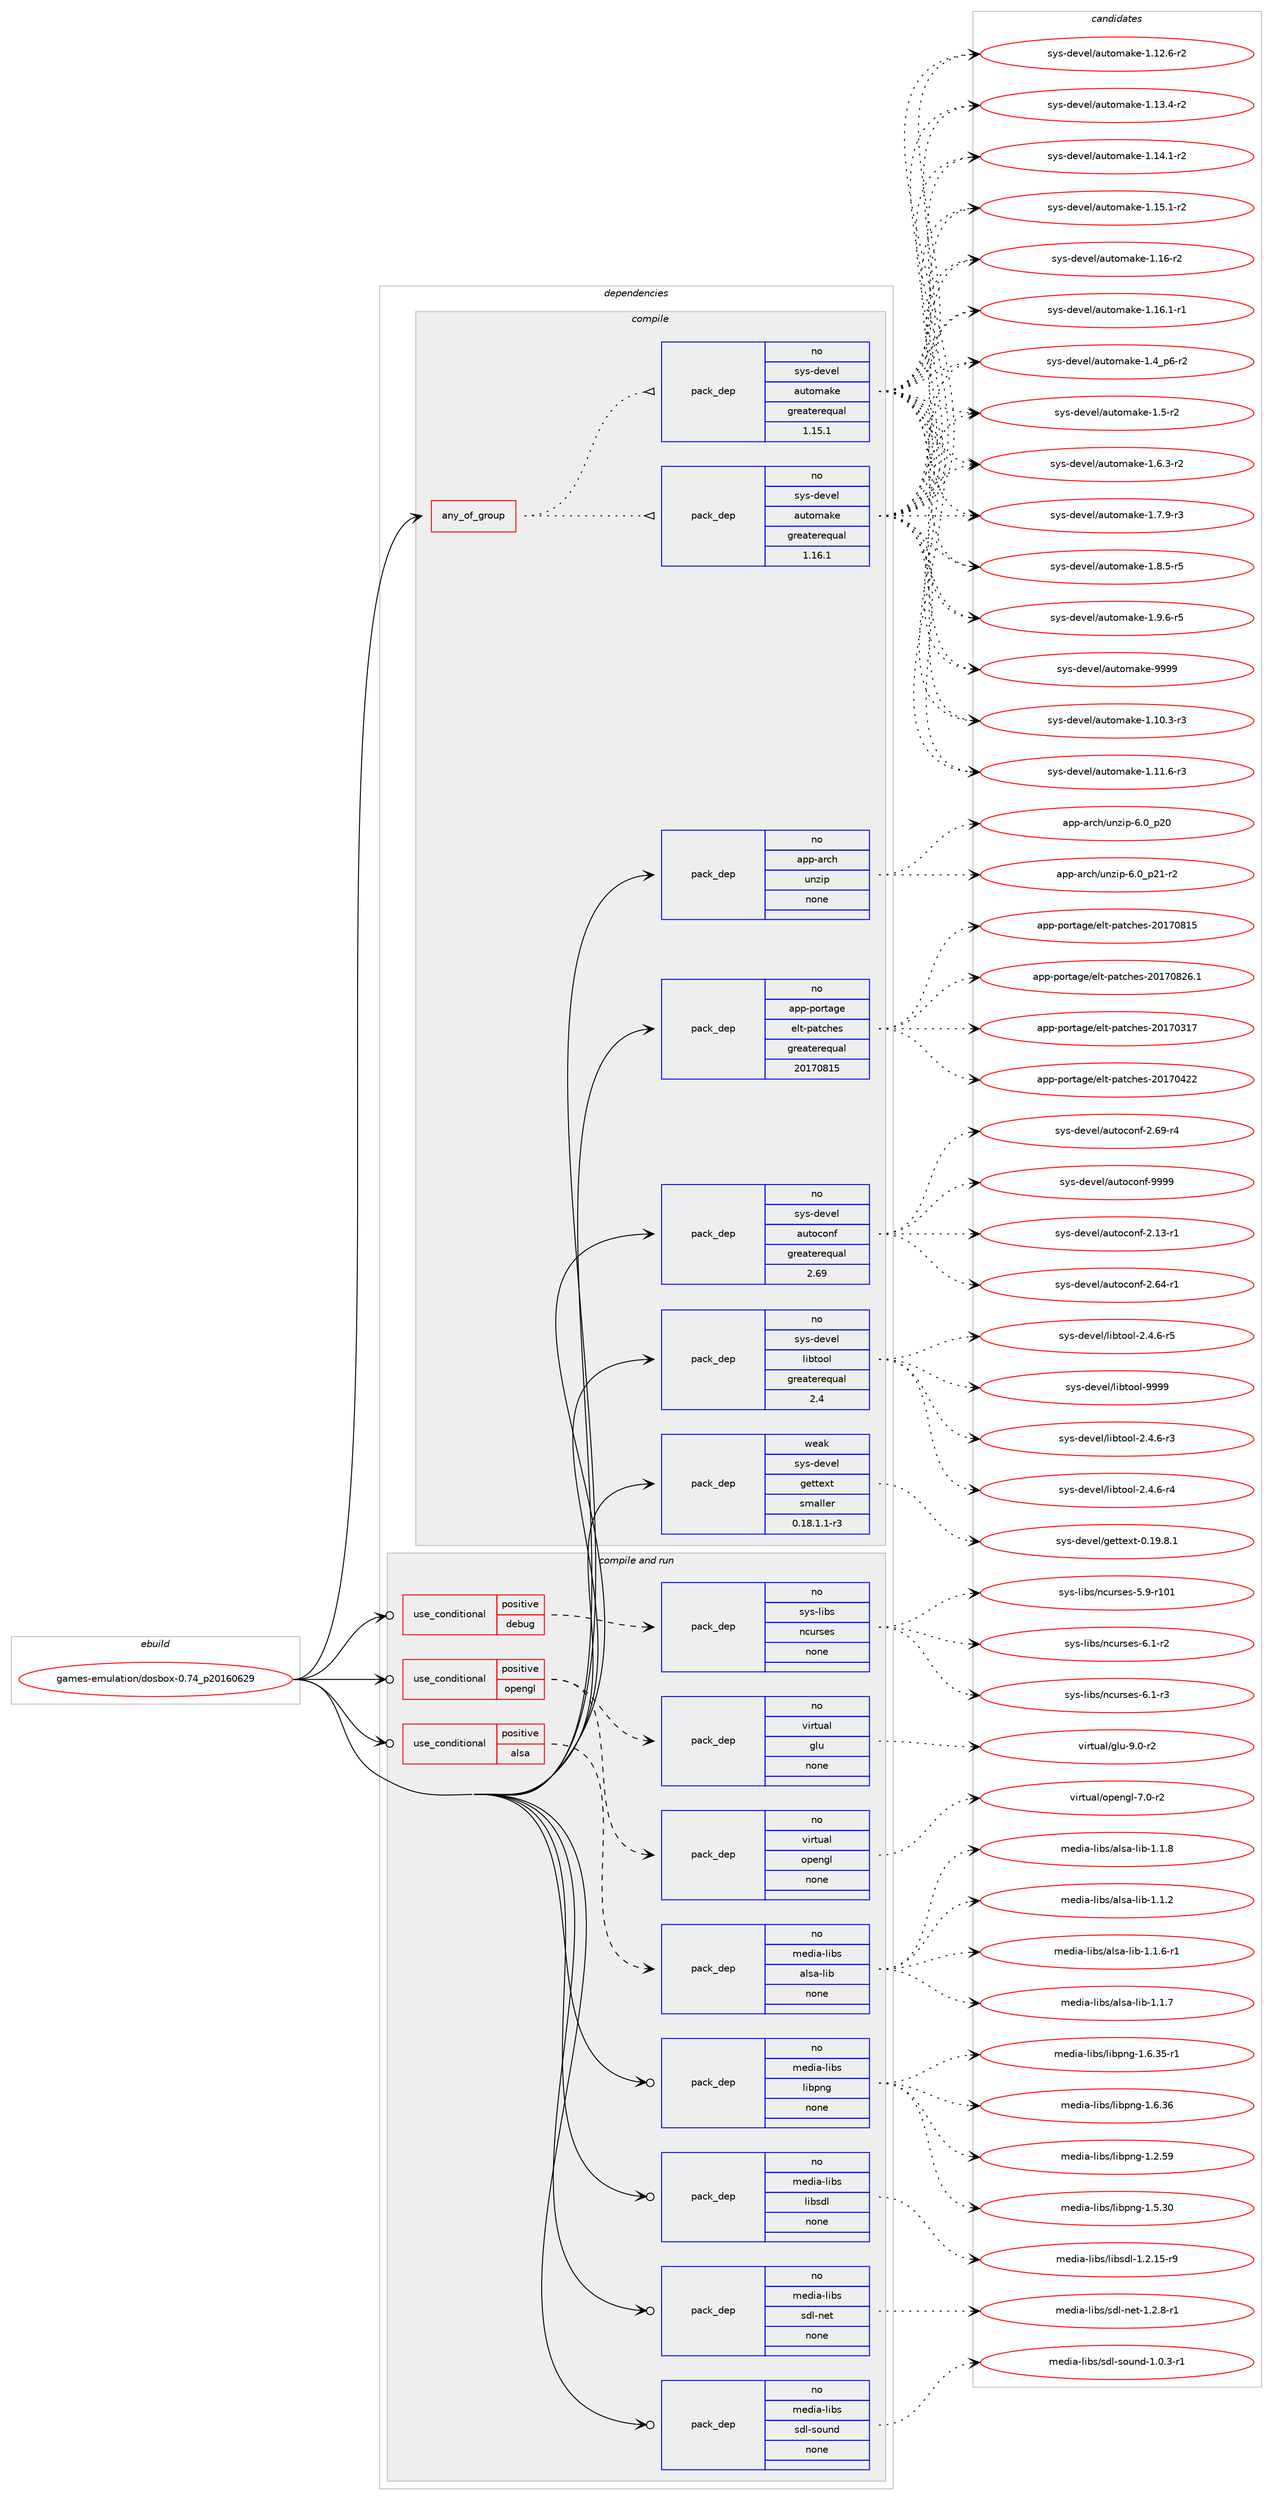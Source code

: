 digraph prolog {

# *************
# Graph options
# *************

newrank=true;
concentrate=true;
compound=true;
graph [rankdir=LR,fontname=Helvetica,fontsize=10,ranksep=1.5];#, ranksep=2.5, nodesep=0.2];
edge  [arrowhead=vee];
node  [fontname=Helvetica,fontsize=10];

# **********
# The ebuild
# **********

subgraph cluster_leftcol {
color=gray;
rank=same;
label=<<i>ebuild</i>>;
id [label="games-emulation/dosbox-0.74_p20160629", color=red, width=4, href="../games-emulation/dosbox-0.74_p20160629.svg"];
}

# ****************
# The dependencies
# ****************

subgraph cluster_midcol {
color=gray;
label=<<i>dependencies</i>>;
subgraph cluster_compile {
fillcolor="#eeeeee";
style=filled;
label=<<i>compile</i>>;
subgraph any23245 {
dependency1555676 [label=<<TABLE BORDER="0" CELLBORDER="1" CELLSPACING="0" CELLPADDING="4"><TR><TD CELLPADDING="10">any_of_group</TD></TR></TABLE>>, shape=none, color=red];subgraph pack1105603 {
dependency1555677 [label=<<TABLE BORDER="0" CELLBORDER="1" CELLSPACING="0" CELLPADDING="4" WIDTH="220"><TR><TD ROWSPAN="6" CELLPADDING="30">pack_dep</TD></TR><TR><TD WIDTH="110">no</TD></TR><TR><TD>sys-devel</TD></TR><TR><TD>automake</TD></TR><TR><TD>greaterequal</TD></TR><TR><TD>1.16.1</TD></TR></TABLE>>, shape=none, color=blue];
}
dependency1555676:e -> dependency1555677:w [weight=20,style="dotted",arrowhead="oinv"];
subgraph pack1105604 {
dependency1555678 [label=<<TABLE BORDER="0" CELLBORDER="1" CELLSPACING="0" CELLPADDING="4" WIDTH="220"><TR><TD ROWSPAN="6" CELLPADDING="30">pack_dep</TD></TR><TR><TD WIDTH="110">no</TD></TR><TR><TD>sys-devel</TD></TR><TR><TD>automake</TD></TR><TR><TD>greaterequal</TD></TR><TR><TD>1.15.1</TD></TR></TABLE>>, shape=none, color=blue];
}
dependency1555676:e -> dependency1555678:w [weight=20,style="dotted",arrowhead="oinv"];
}
id:e -> dependency1555676:w [weight=20,style="solid",arrowhead="vee"];
subgraph pack1105605 {
dependency1555679 [label=<<TABLE BORDER="0" CELLBORDER="1" CELLSPACING="0" CELLPADDING="4" WIDTH="220"><TR><TD ROWSPAN="6" CELLPADDING="30">pack_dep</TD></TR><TR><TD WIDTH="110">no</TD></TR><TR><TD>app-arch</TD></TR><TR><TD>unzip</TD></TR><TR><TD>none</TD></TR><TR><TD></TD></TR></TABLE>>, shape=none, color=blue];
}
id:e -> dependency1555679:w [weight=20,style="solid",arrowhead="vee"];
subgraph pack1105606 {
dependency1555680 [label=<<TABLE BORDER="0" CELLBORDER="1" CELLSPACING="0" CELLPADDING="4" WIDTH="220"><TR><TD ROWSPAN="6" CELLPADDING="30">pack_dep</TD></TR><TR><TD WIDTH="110">no</TD></TR><TR><TD>app-portage</TD></TR><TR><TD>elt-patches</TD></TR><TR><TD>greaterequal</TD></TR><TR><TD>20170815</TD></TR></TABLE>>, shape=none, color=blue];
}
id:e -> dependency1555680:w [weight=20,style="solid",arrowhead="vee"];
subgraph pack1105607 {
dependency1555681 [label=<<TABLE BORDER="0" CELLBORDER="1" CELLSPACING="0" CELLPADDING="4" WIDTH="220"><TR><TD ROWSPAN="6" CELLPADDING="30">pack_dep</TD></TR><TR><TD WIDTH="110">no</TD></TR><TR><TD>sys-devel</TD></TR><TR><TD>autoconf</TD></TR><TR><TD>greaterequal</TD></TR><TR><TD>2.69</TD></TR></TABLE>>, shape=none, color=blue];
}
id:e -> dependency1555681:w [weight=20,style="solid",arrowhead="vee"];
subgraph pack1105608 {
dependency1555682 [label=<<TABLE BORDER="0" CELLBORDER="1" CELLSPACING="0" CELLPADDING="4" WIDTH="220"><TR><TD ROWSPAN="6" CELLPADDING="30">pack_dep</TD></TR><TR><TD WIDTH="110">no</TD></TR><TR><TD>sys-devel</TD></TR><TR><TD>libtool</TD></TR><TR><TD>greaterequal</TD></TR><TR><TD>2.4</TD></TR></TABLE>>, shape=none, color=blue];
}
id:e -> dependency1555682:w [weight=20,style="solid",arrowhead="vee"];
subgraph pack1105609 {
dependency1555683 [label=<<TABLE BORDER="0" CELLBORDER="1" CELLSPACING="0" CELLPADDING="4" WIDTH="220"><TR><TD ROWSPAN="6" CELLPADDING="30">pack_dep</TD></TR><TR><TD WIDTH="110">weak</TD></TR><TR><TD>sys-devel</TD></TR><TR><TD>gettext</TD></TR><TR><TD>smaller</TD></TR><TR><TD>0.18.1.1-r3</TD></TR></TABLE>>, shape=none, color=blue];
}
id:e -> dependency1555683:w [weight=20,style="solid",arrowhead="vee"];
}
subgraph cluster_compileandrun {
fillcolor="#eeeeee";
style=filled;
label=<<i>compile and run</i>>;
subgraph cond426235 {
dependency1555684 [label=<<TABLE BORDER="0" CELLBORDER="1" CELLSPACING="0" CELLPADDING="4"><TR><TD ROWSPAN="3" CELLPADDING="10">use_conditional</TD></TR><TR><TD>positive</TD></TR><TR><TD>alsa</TD></TR></TABLE>>, shape=none, color=red];
subgraph pack1105610 {
dependency1555685 [label=<<TABLE BORDER="0" CELLBORDER="1" CELLSPACING="0" CELLPADDING="4" WIDTH="220"><TR><TD ROWSPAN="6" CELLPADDING="30">pack_dep</TD></TR><TR><TD WIDTH="110">no</TD></TR><TR><TD>media-libs</TD></TR><TR><TD>alsa-lib</TD></TR><TR><TD>none</TD></TR><TR><TD></TD></TR></TABLE>>, shape=none, color=blue];
}
dependency1555684:e -> dependency1555685:w [weight=20,style="dashed",arrowhead="vee"];
}
id:e -> dependency1555684:w [weight=20,style="solid",arrowhead="odotvee"];
subgraph cond426236 {
dependency1555686 [label=<<TABLE BORDER="0" CELLBORDER="1" CELLSPACING="0" CELLPADDING="4"><TR><TD ROWSPAN="3" CELLPADDING="10">use_conditional</TD></TR><TR><TD>positive</TD></TR><TR><TD>debug</TD></TR></TABLE>>, shape=none, color=red];
subgraph pack1105611 {
dependency1555687 [label=<<TABLE BORDER="0" CELLBORDER="1" CELLSPACING="0" CELLPADDING="4" WIDTH="220"><TR><TD ROWSPAN="6" CELLPADDING="30">pack_dep</TD></TR><TR><TD WIDTH="110">no</TD></TR><TR><TD>sys-libs</TD></TR><TR><TD>ncurses</TD></TR><TR><TD>none</TD></TR><TR><TD></TD></TR></TABLE>>, shape=none, color=blue];
}
dependency1555686:e -> dependency1555687:w [weight=20,style="dashed",arrowhead="vee"];
}
id:e -> dependency1555686:w [weight=20,style="solid",arrowhead="odotvee"];
subgraph cond426237 {
dependency1555688 [label=<<TABLE BORDER="0" CELLBORDER="1" CELLSPACING="0" CELLPADDING="4"><TR><TD ROWSPAN="3" CELLPADDING="10">use_conditional</TD></TR><TR><TD>positive</TD></TR><TR><TD>opengl</TD></TR></TABLE>>, shape=none, color=red];
subgraph pack1105612 {
dependency1555689 [label=<<TABLE BORDER="0" CELLBORDER="1" CELLSPACING="0" CELLPADDING="4" WIDTH="220"><TR><TD ROWSPAN="6" CELLPADDING="30">pack_dep</TD></TR><TR><TD WIDTH="110">no</TD></TR><TR><TD>virtual</TD></TR><TR><TD>glu</TD></TR><TR><TD>none</TD></TR><TR><TD></TD></TR></TABLE>>, shape=none, color=blue];
}
dependency1555688:e -> dependency1555689:w [weight=20,style="dashed",arrowhead="vee"];
subgraph pack1105613 {
dependency1555690 [label=<<TABLE BORDER="0" CELLBORDER="1" CELLSPACING="0" CELLPADDING="4" WIDTH="220"><TR><TD ROWSPAN="6" CELLPADDING="30">pack_dep</TD></TR><TR><TD WIDTH="110">no</TD></TR><TR><TD>virtual</TD></TR><TR><TD>opengl</TD></TR><TR><TD>none</TD></TR><TR><TD></TD></TR></TABLE>>, shape=none, color=blue];
}
dependency1555688:e -> dependency1555690:w [weight=20,style="dashed",arrowhead="vee"];
}
id:e -> dependency1555688:w [weight=20,style="solid",arrowhead="odotvee"];
subgraph pack1105614 {
dependency1555691 [label=<<TABLE BORDER="0" CELLBORDER="1" CELLSPACING="0" CELLPADDING="4" WIDTH="220"><TR><TD ROWSPAN="6" CELLPADDING="30">pack_dep</TD></TR><TR><TD WIDTH="110">no</TD></TR><TR><TD>media-libs</TD></TR><TR><TD>libpng</TD></TR><TR><TD>none</TD></TR><TR><TD></TD></TR></TABLE>>, shape=none, color=blue];
}
id:e -> dependency1555691:w [weight=20,style="solid",arrowhead="odotvee"];
subgraph pack1105615 {
dependency1555692 [label=<<TABLE BORDER="0" CELLBORDER="1" CELLSPACING="0" CELLPADDING="4" WIDTH="220"><TR><TD ROWSPAN="6" CELLPADDING="30">pack_dep</TD></TR><TR><TD WIDTH="110">no</TD></TR><TR><TD>media-libs</TD></TR><TR><TD>libsdl</TD></TR><TR><TD>none</TD></TR><TR><TD></TD></TR></TABLE>>, shape=none, color=blue];
}
id:e -> dependency1555692:w [weight=20,style="solid",arrowhead="odotvee"];
subgraph pack1105616 {
dependency1555693 [label=<<TABLE BORDER="0" CELLBORDER="1" CELLSPACING="0" CELLPADDING="4" WIDTH="220"><TR><TD ROWSPAN="6" CELLPADDING="30">pack_dep</TD></TR><TR><TD WIDTH="110">no</TD></TR><TR><TD>media-libs</TD></TR><TR><TD>sdl-net</TD></TR><TR><TD>none</TD></TR><TR><TD></TD></TR></TABLE>>, shape=none, color=blue];
}
id:e -> dependency1555693:w [weight=20,style="solid",arrowhead="odotvee"];
subgraph pack1105617 {
dependency1555694 [label=<<TABLE BORDER="0" CELLBORDER="1" CELLSPACING="0" CELLPADDING="4" WIDTH="220"><TR><TD ROWSPAN="6" CELLPADDING="30">pack_dep</TD></TR><TR><TD WIDTH="110">no</TD></TR><TR><TD>media-libs</TD></TR><TR><TD>sdl-sound</TD></TR><TR><TD>none</TD></TR><TR><TD></TD></TR></TABLE>>, shape=none, color=blue];
}
id:e -> dependency1555694:w [weight=20,style="solid",arrowhead="odotvee"];
}
subgraph cluster_run {
fillcolor="#eeeeee";
style=filled;
label=<<i>run</i>>;
}
}

# **************
# The candidates
# **************

subgraph cluster_choices {
rank=same;
color=gray;
label=<<i>candidates</i>>;

subgraph choice1105603 {
color=black;
nodesep=1;
choice11512111545100101118101108479711711611110997107101454946494846514511451 [label="sys-devel/automake-1.10.3-r3", color=red, width=4,href="../sys-devel/automake-1.10.3-r3.svg"];
choice11512111545100101118101108479711711611110997107101454946494946544511451 [label="sys-devel/automake-1.11.6-r3", color=red, width=4,href="../sys-devel/automake-1.11.6-r3.svg"];
choice11512111545100101118101108479711711611110997107101454946495046544511450 [label="sys-devel/automake-1.12.6-r2", color=red, width=4,href="../sys-devel/automake-1.12.6-r2.svg"];
choice11512111545100101118101108479711711611110997107101454946495146524511450 [label="sys-devel/automake-1.13.4-r2", color=red, width=4,href="../sys-devel/automake-1.13.4-r2.svg"];
choice11512111545100101118101108479711711611110997107101454946495246494511450 [label="sys-devel/automake-1.14.1-r2", color=red, width=4,href="../sys-devel/automake-1.14.1-r2.svg"];
choice11512111545100101118101108479711711611110997107101454946495346494511450 [label="sys-devel/automake-1.15.1-r2", color=red, width=4,href="../sys-devel/automake-1.15.1-r2.svg"];
choice1151211154510010111810110847971171161111099710710145494649544511450 [label="sys-devel/automake-1.16-r2", color=red, width=4,href="../sys-devel/automake-1.16-r2.svg"];
choice11512111545100101118101108479711711611110997107101454946495446494511449 [label="sys-devel/automake-1.16.1-r1", color=red, width=4,href="../sys-devel/automake-1.16.1-r1.svg"];
choice115121115451001011181011084797117116111109971071014549465295112544511450 [label="sys-devel/automake-1.4_p6-r2", color=red, width=4,href="../sys-devel/automake-1.4_p6-r2.svg"];
choice11512111545100101118101108479711711611110997107101454946534511450 [label="sys-devel/automake-1.5-r2", color=red, width=4,href="../sys-devel/automake-1.5-r2.svg"];
choice115121115451001011181011084797117116111109971071014549465446514511450 [label="sys-devel/automake-1.6.3-r2", color=red, width=4,href="../sys-devel/automake-1.6.3-r2.svg"];
choice115121115451001011181011084797117116111109971071014549465546574511451 [label="sys-devel/automake-1.7.9-r3", color=red, width=4,href="../sys-devel/automake-1.7.9-r3.svg"];
choice115121115451001011181011084797117116111109971071014549465646534511453 [label="sys-devel/automake-1.8.5-r5", color=red, width=4,href="../sys-devel/automake-1.8.5-r5.svg"];
choice115121115451001011181011084797117116111109971071014549465746544511453 [label="sys-devel/automake-1.9.6-r5", color=red, width=4,href="../sys-devel/automake-1.9.6-r5.svg"];
choice115121115451001011181011084797117116111109971071014557575757 [label="sys-devel/automake-9999", color=red, width=4,href="../sys-devel/automake-9999.svg"];
dependency1555677:e -> choice11512111545100101118101108479711711611110997107101454946494846514511451:w [style=dotted,weight="100"];
dependency1555677:e -> choice11512111545100101118101108479711711611110997107101454946494946544511451:w [style=dotted,weight="100"];
dependency1555677:e -> choice11512111545100101118101108479711711611110997107101454946495046544511450:w [style=dotted,weight="100"];
dependency1555677:e -> choice11512111545100101118101108479711711611110997107101454946495146524511450:w [style=dotted,weight="100"];
dependency1555677:e -> choice11512111545100101118101108479711711611110997107101454946495246494511450:w [style=dotted,weight="100"];
dependency1555677:e -> choice11512111545100101118101108479711711611110997107101454946495346494511450:w [style=dotted,weight="100"];
dependency1555677:e -> choice1151211154510010111810110847971171161111099710710145494649544511450:w [style=dotted,weight="100"];
dependency1555677:e -> choice11512111545100101118101108479711711611110997107101454946495446494511449:w [style=dotted,weight="100"];
dependency1555677:e -> choice115121115451001011181011084797117116111109971071014549465295112544511450:w [style=dotted,weight="100"];
dependency1555677:e -> choice11512111545100101118101108479711711611110997107101454946534511450:w [style=dotted,weight="100"];
dependency1555677:e -> choice115121115451001011181011084797117116111109971071014549465446514511450:w [style=dotted,weight="100"];
dependency1555677:e -> choice115121115451001011181011084797117116111109971071014549465546574511451:w [style=dotted,weight="100"];
dependency1555677:e -> choice115121115451001011181011084797117116111109971071014549465646534511453:w [style=dotted,weight="100"];
dependency1555677:e -> choice115121115451001011181011084797117116111109971071014549465746544511453:w [style=dotted,weight="100"];
dependency1555677:e -> choice115121115451001011181011084797117116111109971071014557575757:w [style=dotted,weight="100"];
}
subgraph choice1105604 {
color=black;
nodesep=1;
choice11512111545100101118101108479711711611110997107101454946494846514511451 [label="sys-devel/automake-1.10.3-r3", color=red, width=4,href="../sys-devel/automake-1.10.3-r3.svg"];
choice11512111545100101118101108479711711611110997107101454946494946544511451 [label="sys-devel/automake-1.11.6-r3", color=red, width=4,href="../sys-devel/automake-1.11.6-r3.svg"];
choice11512111545100101118101108479711711611110997107101454946495046544511450 [label="sys-devel/automake-1.12.6-r2", color=red, width=4,href="../sys-devel/automake-1.12.6-r2.svg"];
choice11512111545100101118101108479711711611110997107101454946495146524511450 [label="sys-devel/automake-1.13.4-r2", color=red, width=4,href="../sys-devel/automake-1.13.4-r2.svg"];
choice11512111545100101118101108479711711611110997107101454946495246494511450 [label="sys-devel/automake-1.14.1-r2", color=red, width=4,href="../sys-devel/automake-1.14.1-r2.svg"];
choice11512111545100101118101108479711711611110997107101454946495346494511450 [label="sys-devel/automake-1.15.1-r2", color=red, width=4,href="../sys-devel/automake-1.15.1-r2.svg"];
choice1151211154510010111810110847971171161111099710710145494649544511450 [label="sys-devel/automake-1.16-r2", color=red, width=4,href="../sys-devel/automake-1.16-r2.svg"];
choice11512111545100101118101108479711711611110997107101454946495446494511449 [label="sys-devel/automake-1.16.1-r1", color=red, width=4,href="../sys-devel/automake-1.16.1-r1.svg"];
choice115121115451001011181011084797117116111109971071014549465295112544511450 [label="sys-devel/automake-1.4_p6-r2", color=red, width=4,href="../sys-devel/automake-1.4_p6-r2.svg"];
choice11512111545100101118101108479711711611110997107101454946534511450 [label="sys-devel/automake-1.5-r2", color=red, width=4,href="../sys-devel/automake-1.5-r2.svg"];
choice115121115451001011181011084797117116111109971071014549465446514511450 [label="sys-devel/automake-1.6.3-r2", color=red, width=4,href="../sys-devel/automake-1.6.3-r2.svg"];
choice115121115451001011181011084797117116111109971071014549465546574511451 [label="sys-devel/automake-1.7.9-r3", color=red, width=4,href="../sys-devel/automake-1.7.9-r3.svg"];
choice115121115451001011181011084797117116111109971071014549465646534511453 [label="sys-devel/automake-1.8.5-r5", color=red, width=4,href="../sys-devel/automake-1.8.5-r5.svg"];
choice115121115451001011181011084797117116111109971071014549465746544511453 [label="sys-devel/automake-1.9.6-r5", color=red, width=4,href="../sys-devel/automake-1.9.6-r5.svg"];
choice115121115451001011181011084797117116111109971071014557575757 [label="sys-devel/automake-9999", color=red, width=4,href="../sys-devel/automake-9999.svg"];
dependency1555678:e -> choice11512111545100101118101108479711711611110997107101454946494846514511451:w [style=dotted,weight="100"];
dependency1555678:e -> choice11512111545100101118101108479711711611110997107101454946494946544511451:w [style=dotted,weight="100"];
dependency1555678:e -> choice11512111545100101118101108479711711611110997107101454946495046544511450:w [style=dotted,weight="100"];
dependency1555678:e -> choice11512111545100101118101108479711711611110997107101454946495146524511450:w [style=dotted,weight="100"];
dependency1555678:e -> choice11512111545100101118101108479711711611110997107101454946495246494511450:w [style=dotted,weight="100"];
dependency1555678:e -> choice11512111545100101118101108479711711611110997107101454946495346494511450:w [style=dotted,weight="100"];
dependency1555678:e -> choice1151211154510010111810110847971171161111099710710145494649544511450:w [style=dotted,weight="100"];
dependency1555678:e -> choice11512111545100101118101108479711711611110997107101454946495446494511449:w [style=dotted,weight="100"];
dependency1555678:e -> choice115121115451001011181011084797117116111109971071014549465295112544511450:w [style=dotted,weight="100"];
dependency1555678:e -> choice11512111545100101118101108479711711611110997107101454946534511450:w [style=dotted,weight="100"];
dependency1555678:e -> choice115121115451001011181011084797117116111109971071014549465446514511450:w [style=dotted,weight="100"];
dependency1555678:e -> choice115121115451001011181011084797117116111109971071014549465546574511451:w [style=dotted,weight="100"];
dependency1555678:e -> choice115121115451001011181011084797117116111109971071014549465646534511453:w [style=dotted,weight="100"];
dependency1555678:e -> choice115121115451001011181011084797117116111109971071014549465746544511453:w [style=dotted,weight="100"];
dependency1555678:e -> choice115121115451001011181011084797117116111109971071014557575757:w [style=dotted,weight="100"];
}
subgraph choice1105605 {
color=black;
nodesep=1;
choice971121124597114991044711711012210511245544648951125048 [label="app-arch/unzip-6.0_p20", color=red, width=4,href="../app-arch/unzip-6.0_p20.svg"];
choice9711211245971149910447117110122105112455446489511250494511450 [label="app-arch/unzip-6.0_p21-r2", color=red, width=4,href="../app-arch/unzip-6.0_p21-r2.svg"];
dependency1555679:e -> choice971121124597114991044711711012210511245544648951125048:w [style=dotted,weight="100"];
dependency1555679:e -> choice9711211245971149910447117110122105112455446489511250494511450:w [style=dotted,weight="100"];
}
subgraph choice1105606 {
color=black;
nodesep=1;
choice97112112451121111141169710310147101108116451129711699104101115455048495548514955 [label="app-portage/elt-patches-20170317", color=red, width=4,href="../app-portage/elt-patches-20170317.svg"];
choice97112112451121111141169710310147101108116451129711699104101115455048495548525050 [label="app-portage/elt-patches-20170422", color=red, width=4,href="../app-portage/elt-patches-20170422.svg"];
choice97112112451121111141169710310147101108116451129711699104101115455048495548564953 [label="app-portage/elt-patches-20170815", color=red, width=4,href="../app-portage/elt-patches-20170815.svg"];
choice971121124511211111411697103101471011081164511297116991041011154550484955485650544649 [label="app-portage/elt-patches-20170826.1", color=red, width=4,href="../app-portage/elt-patches-20170826.1.svg"];
dependency1555680:e -> choice97112112451121111141169710310147101108116451129711699104101115455048495548514955:w [style=dotted,weight="100"];
dependency1555680:e -> choice97112112451121111141169710310147101108116451129711699104101115455048495548525050:w [style=dotted,weight="100"];
dependency1555680:e -> choice97112112451121111141169710310147101108116451129711699104101115455048495548564953:w [style=dotted,weight="100"];
dependency1555680:e -> choice971121124511211111411697103101471011081164511297116991041011154550484955485650544649:w [style=dotted,weight="100"];
}
subgraph choice1105607 {
color=black;
nodesep=1;
choice1151211154510010111810110847971171161119911111010245504649514511449 [label="sys-devel/autoconf-2.13-r1", color=red, width=4,href="../sys-devel/autoconf-2.13-r1.svg"];
choice1151211154510010111810110847971171161119911111010245504654524511449 [label="sys-devel/autoconf-2.64-r1", color=red, width=4,href="../sys-devel/autoconf-2.64-r1.svg"];
choice1151211154510010111810110847971171161119911111010245504654574511452 [label="sys-devel/autoconf-2.69-r4", color=red, width=4,href="../sys-devel/autoconf-2.69-r4.svg"];
choice115121115451001011181011084797117116111991111101024557575757 [label="sys-devel/autoconf-9999", color=red, width=4,href="../sys-devel/autoconf-9999.svg"];
dependency1555681:e -> choice1151211154510010111810110847971171161119911111010245504649514511449:w [style=dotted,weight="100"];
dependency1555681:e -> choice1151211154510010111810110847971171161119911111010245504654524511449:w [style=dotted,weight="100"];
dependency1555681:e -> choice1151211154510010111810110847971171161119911111010245504654574511452:w [style=dotted,weight="100"];
dependency1555681:e -> choice115121115451001011181011084797117116111991111101024557575757:w [style=dotted,weight="100"];
}
subgraph choice1105608 {
color=black;
nodesep=1;
choice1151211154510010111810110847108105981161111111084550465246544511451 [label="sys-devel/libtool-2.4.6-r3", color=red, width=4,href="../sys-devel/libtool-2.4.6-r3.svg"];
choice1151211154510010111810110847108105981161111111084550465246544511452 [label="sys-devel/libtool-2.4.6-r4", color=red, width=4,href="../sys-devel/libtool-2.4.6-r4.svg"];
choice1151211154510010111810110847108105981161111111084550465246544511453 [label="sys-devel/libtool-2.4.6-r5", color=red, width=4,href="../sys-devel/libtool-2.4.6-r5.svg"];
choice1151211154510010111810110847108105981161111111084557575757 [label="sys-devel/libtool-9999", color=red, width=4,href="../sys-devel/libtool-9999.svg"];
dependency1555682:e -> choice1151211154510010111810110847108105981161111111084550465246544511451:w [style=dotted,weight="100"];
dependency1555682:e -> choice1151211154510010111810110847108105981161111111084550465246544511452:w [style=dotted,weight="100"];
dependency1555682:e -> choice1151211154510010111810110847108105981161111111084550465246544511453:w [style=dotted,weight="100"];
dependency1555682:e -> choice1151211154510010111810110847108105981161111111084557575757:w [style=dotted,weight="100"];
}
subgraph choice1105609 {
color=black;
nodesep=1;
choice1151211154510010111810110847103101116116101120116454846495746564649 [label="sys-devel/gettext-0.19.8.1", color=red, width=4,href="../sys-devel/gettext-0.19.8.1.svg"];
dependency1555683:e -> choice1151211154510010111810110847103101116116101120116454846495746564649:w [style=dotted,weight="100"];
}
subgraph choice1105610 {
color=black;
nodesep=1;
choice1091011001059745108105981154797108115974510810598454946494650 [label="media-libs/alsa-lib-1.1.2", color=red, width=4,href="../media-libs/alsa-lib-1.1.2.svg"];
choice10910110010597451081059811547971081159745108105984549464946544511449 [label="media-libs/alsa-lib-1.1.6-r1", color=red, width=4,href="../media-libs/alsa-lib-1.1.6-r1.svg"];
choice1091011001059745108105981154797108115974510810598454946494655 [label="media-libs/alsa-lib-1.1.7", color=red, width=4,href="../media-libs/alsa-lib-1.1.7.svg"];
choice1091011001059745108105981154797108115974510810598454946494656 [label="media-libs/alsa-lib-1.1.8", color=red, width=4,href="../media-libs/alsa-lib-1.1.8.svg"];
dependency1555685:e -> choice1091011001059745108105981154797108115974510810598454946494650:w [style=dotted,weight="100"];
dependency1555685:e -> choice10910110010597451081059811547971081159745108105984549464946544511449:w [style=dotted,weight="100"];
dependency1555685:e -> choice1091011001059745108105981154797108115974510810598454946494655:w [style=dotted,weight="100"];
dependency1555685:e -> choice1091011001059745108105981154797108115974510810598454946494656:w [style=dotted,weight="100"];
}
subgraph choice1105611 {
color=black;
nodesep=1;
choice115121115451081059811547110991171141151011154553465745114494849 [label="sys-libs/ncurses-5.9-r101", color=red, width=4,href="../sys-libs/ncurses-5.9-r101.svg"];
choice11512111545108105981154711099117114115101115455446494511450 [label="sys-libs/ncurses-6.1-r2", color=red, width=4,href="../sys-libs/ncurses-6.1-r2.svg"];
choice11512111545108105981154711099117114115101115455446494511451 [label="sys-libs/ncurses-6.1-r3", color=red, width=4,href="../sys-libs/ncurses-6.1-r3.svg"];
dependency1555687:e -> choice115121115451081059811547110991171141151011154553465745114494849:w [style=dotted,weight="100"];
dependency1555687:e -> choice11512111545108105981154711099117114115101115455446494511450:w [style=dotted,weight="100"];
dependency1555687:e -> choice11512111545108105981154711099117114115101115455446494511451:w [style=dotted,weight="100"];
}
subgraph choice1105612 {
color=black;
nodesep=1;
choice1181051141161179710847103108117455746484511450 [label="virtual/glu-9.0-r2", color=red, width=4,href="../virtual/glu-9.0-r2.svg"];
dependency1555689:e -> choice1181051141161179710847103108117455746484511450:w [style=dotted,weight="100"];
}
subgraph choice1105613 {
color=black;
nodesep=1;
choice1181051141161179710847111112101110103108455546484511450 [label="virtual/opengl-7.0-r2", color=red, width=4,href="../virtual/opengl-7.0-r2.svg"];
dependency1555690:e -> choice1181051141161179710847111112101110103108455546484511450:w [style=dotted,weight="100"];
}
subgraph choice1105614 {
color=black;
nodesep=1;
choice109101100105974510810598115471081059811211010345494650465357 [label="media-libs/libpng-1.2.59", color=red, width=4,href="../media-libs/libpng-1.2.59.svg"];
choice109101100105974510810598115471081059811211010345494653465148 [label="media-libs/libpng-1.5.30", color=red, width=4,href="../media-libs/libpng-1.5.30.svg"];
choice1091011001059745108105981154710810598112110103454946544651534511449 [label="media-libs/libpng-1.6.35-r1", color=red, width=4,href="../media-libs/libpng-1.6.35-r1.svg"];
choice109101100105974510810598115471081059811211010345494654465154 [label="media-libs/libpng-1.6.36", color=red, width=4,href="../media-libs/libpng-1.6.36.svg"];
dependency1555691:e -> choice109101100105974510810598115471081059811211010345494650465357:w [style=dotted,weight="100"];
dependency1555691:e -> choice109101100105974510810598115471081059811211010345494653465148:w [style=dotted,weight="100"];
dependency1555691:e -> choice1091011001059745108105981154710810598112110103454946544651534511449:w [style=dotted,weight="100"];
dependency1555691:e -> choice109101100105974510810598115471081059811211010345494654465154:w [style=dotted,weight="100"];
}
subgraph choice1105615 {
color=black;
nodesep=1;
choice1091011001059745108105981154710810598115100108454946504649534511457 [label="media-libs/libsdl-1.2.15-r9", color=red, width=4,href="../media-libs/libsdl-1.2.15-r9.svg"];
dependency1555692:e -> choice1091011001059745108105981154710810598115100108454946504649534511457:w [style=dotted,weight="100"];
}
subgraph choice1105616 {
color=black;
nodesep=1;
choice10910110010597451081059811547115100108451101011164549465046564511449 [label="media-libs/sdl-net-1.2.8-r1", color=red, width=4,href="../media-libs/sdl-net-1.2.8-r1.svg"];
dependency1555693:e -> choice10910110010597451081059811547115100108451101011164549465046564511449:w [style=dotted,weight="100"];
}
subgraph choice1105617 {
color=black;
nodesep=1;
choice10910110010597451081059811547115100108451151111171101004549464846514511449 [label="media-libs/sdl-sound-1.0.3-r1", color=red, width=4,href="../media-libs/sdl-sound-1.0.3-r1.svg"];
dependency1555694:e -> choice10910110010597451081059811547115100108451151111171101004549464846514511449:w [style=dotted,weight="100"];
}
}

}

